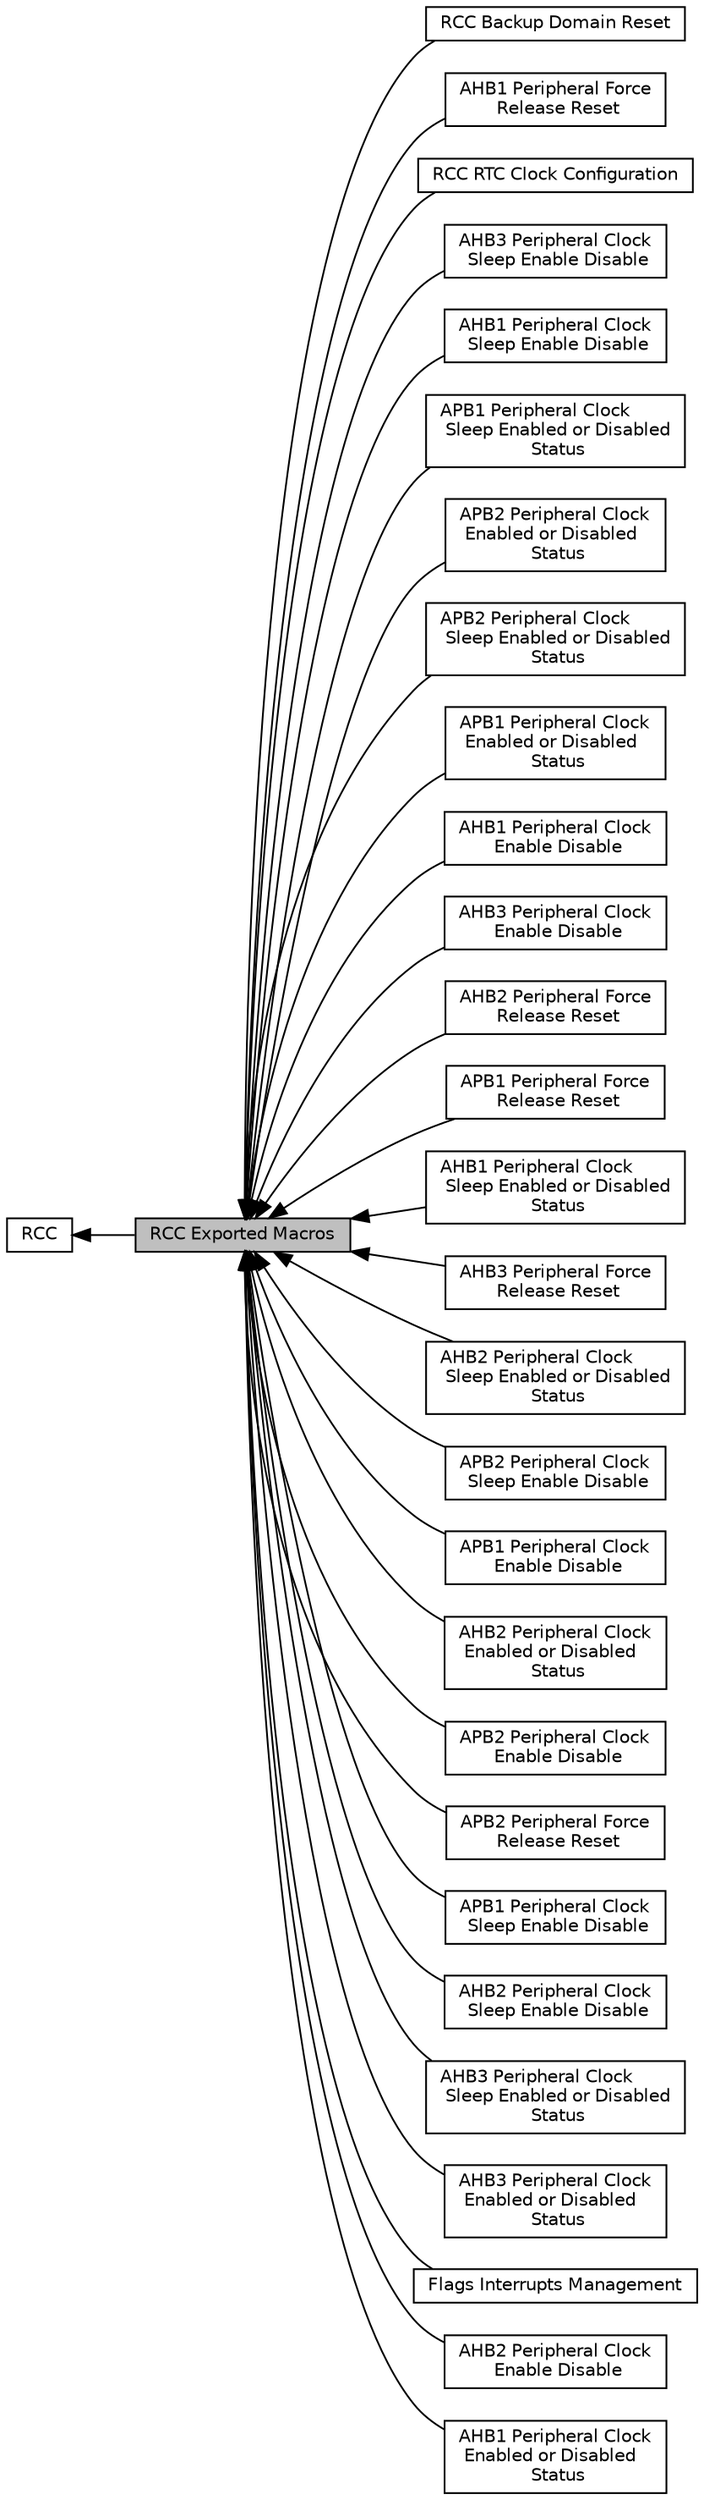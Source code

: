 digraph "RCC Exported Macros"
{
  edge [fontname="Helvetica",fontsize="10",labelfontname="Helvetica",labelfontsize="10"];
  node [fontname="Helvetica",fontsize="10",shape=box];
  rankdir=LR;
  Node28 [label="RCC Backup Domain Reset",height=0.2,width=0.4,color="black", fillcolor="white", style="filled",URL="$group___r_c_c___backup___domain___reset.html",tooltip=" "];
  Node13 [label="AHB1 Peripheral Force\l Release Reset",height=0.2,width=0.4,color="black", fillcolor="white", style="filled",URL="$group___r_c_c___a_h_b1___force___release___reset.html",tooltip="Force or release AHB1 peripheral reset."];
  Node29 [label="RCC RTC Clock Configuration",height=0.2,width=0.4,color="black", fillcolor="white", style="filled",URL="$group___r_c_c___r_t_c___clock___configuration.html",tooltip=" "];
  Node1 [label="RCC Exported Macros",height=0.2,width=0.4,color="black", fillcolor="grey75", style="filled", fontcolor="black",tooltip=" "];
  Node20 [label="AHB3 Peripheral Clock\l Sleep Enable Disable",height=0.2,width=0.4,color="black", fillcolor="white", style="filled",URL="$group___r_c_c___a_h_b3___clock___sleep___enable___disable.html",tooltip="Enable or disable the AHB3 peripheral clock during Low Power (Sleep) mode."];
  Node18 [label="AHB1 Peripheral Clock\l Sleep Enable Disable",height=0.2,width=0.4,color="black", fillcolor="white", style="filled",URL="$group___r_c_c___a_h_b1___clock___sleep___enable___disable.html",tooltip="Enable or disable the AHB1 peripheral clock during Low Power (Sleep) mode."];
  Node26 [label="APB1 Peripheral Clock\l Sleep Enabled or Disabled\l Status",height=0.2,width=0.4,color="black", fillcolor="white", style="filled",URL="$group___r_c_c___a_p_b1___clock___sleep___enable___disable___status.html",tooltip="Check whether the APB1 peripheral clock during Low Power (Sleep) mode is enabled or not."];
  Node12 [label="APB2 Peripheral Clock\l Enabled or Disabled\l Status",height=0.2,width=0.4,color="black", fillcolor="white", style="filled",URL="$group___r_c_c___a_p_b2___clock___enable___disable___status.html",tooltip="Check whether the APB2 peripheral clock is enabled or not."];
  Node27 [label="APB2 Peripheral Clock\l Sleep Enabled or Disabled\l Status",height=0.2,width=0.4,color="black", fillcolor="white", style="filled",URL="$group___r_c_c___a_p_b2___clock___sleep___enable___disable___status.html",tooltip="Check whether the APB2 peripheral clock during Low Power (Sleep) mode is enabled or not."];
  Node11 [label="APB1 Peripheral Clock\l Enabled or Disabled\l Status",height=0.2,width=0.4,color="black", fillcolor="white", style="filled",URL="$group___r_c_c___a_p_b1___clock___enable___disable___status.html",tooltip="Check whether the APB1 peripheral clock is enabled or not."];
  Node3 [label="AHB1 Peripheral Clock\l Enable Disable",height=0.2,width=0.4,color="black", fillcolor="white", style="filled",URL="$group___r_c_c___a_h_b1___peripheral___clock___enable___disable.html",tooltip="Enable or disable the AHB1 peripheral clock."];
  Node5 [label="AHB3 Peripheral Clock\l Enable Disable",height=0.2,width=0.4,color="black", fillcolor="white", style="filled",URL="$group___r_c_c___a_h_b3___clock___enable___disable.html",tooltip="Enable or disable the AHB3 peripheral clock."];
  Node14 [label="AHB2 Peripheral Force\l Release Reset",height=0.2,width=0.4,color="black", fillcolor="white", style="filled",URL="$group___r_c_c___a_h_b2___force___release___reset.html",tooltip="Force or release AHB2 peripheral reset."];
  Node16 [label="APB1 Peripheral Force\l Release Reset",height=0.2,width=0.4,color="black", fillcolor="white", style="filled",URL="$group___r_c_c___a_p_b1___force___release___reset.html",tooltip="Force or release APB1 peripheral reset."];
  Node23 [label="AHB1 Peripheral Clock\l Sleep Enabled or Disabled\l Status",height=0.2,width=0.4,color="black", fillcolor="white", style="filled",URL="$group___r_c_c___a_h_b1___clock___sleep___enable___disable___status.html",tooltip="Check whether the AHB1 peripheral clock during Low Power (Sleep) mode is enabled or not."];
  Node15 [label="AHB3 Peripheral Force\l Release Reset",height=0.2,width=0.4,color="black", fillcolor="white", style="filled",URL="$group___r_c_c___a_h_b3___force___release___reset.html",tooltip="Force or release AHB3 peripheral reset."];
  Node24 [label="AHB2 Peripheral Clock\l Sleep Enabled or Disabled\l Status",height=0.2,width=0.4,color="black", fillcolor="white", style="filled",URL="$group___r_c_c___a_h_b2___clock___sleep___enable___disable___status.html",tooltip="Check whether the AHB2 peripheral clock during Low Power (Sleep) mode is enabled or not."];
  Node22 [label="APB2 Peripheral Clock\l Sleep Enable Disable",height=0.2,width=0.4,color="black", fillcolor="white", style="filled",URL="$group___r_c_c___a_p_b2___clock___sleep___enable___disable.html",tooltip="Enable or disable the APB2 peripheral clock during Low Power (Sleep) mode."];
  Node6 [label="APB1 Peripheral Clock\l Enable Disable",height=0.2,width=0.4,color="black", fillcolor="white", style="filled",URL="$group___r_c_c___a_p_b1___clock___enable___disable.html",tooltip="Enable or disable the APB1 peripheral clock."];
  Node9 [label="AHB2 Peripheral Clock\l Enabled or Disabled\l Status",height=0.2,width=0.4,color="black", fillcolor="white", style="filled",URL="$group___r_c_c___a_h_b2___clock___enable___disable___status.html",tooltip="Check whether the AHB2 peripheral clock is enabled or not."];
  Node7 [label="APB2 Peripheral Clock\l Enable Disable",height=0.2,width=0.4,color="black", fillcolor="white", style="filled",URL="$group___r_c_c___a_p_b2___clock___enable___disable.html",tooltip="Enable or disable the APB2 peripheral clock."];
  Node17 [label="APB2 Peripheral Force\l Release Reset",height=0.2,width=0.4,color="black", fillcolor="white", style="filled",URL="$group___r_c_c___a_p_b2___force___release___reset.html",tooltip="Force or release APB2 peripheral reset."];
  Node21 [label="APB1 Peripheral Clock\l Sleep Enable Disable",height=0.2,width=0.4,color="black", fillcolor="white", style="filled",URL="$group___r_c_c___a_p_b1___clock___sleep___enable___disable.html",tooltip="Enable or disable the APB1 peripheral clock during Low Power (Sleep) mode."];
  Node19 [label="AHB2 Peripheral Clock\l Sleep Enable Disable",height=0.2,width=0.4,color="black", fillcolor="white", style="filled",URL="$group___r_c_c___a_h_b2___clock___sleep___enable___disable.html",tooltip="Enable or disable the AHB2 peripheral clock during Low Power (Sleep) mode."];
  Node25 [label="AHB3 Peripheral Clock\l Sleep Enabled or Disabled\l Status",height=0.2,width=0.4,color="black", fillcolor="white", style="filled",URL="$group___r_c_c___a_h_b3___clock___sleep___enable___disable___status.html",tooltip="Check whether the AHB3 peripheral clock during Low Power (Sleep) mode is enabled or not."];
  Node10 [label="AHB3 Peripheral Clock\l Enabled or Disabled\l Status",height=0.2,width=0.4,color="black", fillcolor="white", style="filled",URL="$group___r_c_c___a_h_b3___clock___enable___disable___status.html",tooltip="Check whether the AHB3 peripheral clock is enabled or not."];
  Node30 [label="Flags Interrupts Management",height=0.2,width=0.4,color="black", fillcolor="white", style="filled",URL="$group___r_c_c___flags___interrupts___management.html",tooltip="macros to manage the specified RCC Flags and interrupts."];
  Node2 [label="RCC",height=0.2,width=0.4,color="black", fillcolor="white", style="filled",URL="$group___r_c_c.html",tooltip="RCC HAL module driver."];
  Node4 [label="AHB2 Peripheral Clock\l Enable Disable",height=0.2,width=0.4,color="black", fillcolor="white", style="filled",URL="$group___r_c_c___a_h_b2___peripheral___clock___enable___disable.html",tooltip="Enable or disable the AHB2 peripheral clock."];
  Node8 [label="AHB1 Peripheral Clock\l Enabled or Disabled\l Status",height=0.2,width=0.4,color="black", fillcolor="white", style="filled",URL="$group___r_c_c___a_h_b1___peripheral___clock___enable___disable___status.html",tooltip="Check whether the AHB1 peripheral clock is enabled or not."];
  Node2->Node1 [shape=plaintext, dir="back", style="solid"];
  Node1->Node3 [shape=plaintext, dir="back", style="solid"];
  Node1->Node4 [shape=plaintext, dir="back", style="solid"];
  Node1->Node5 [shape=plaintext, dir="back", style="solid"];
  Node1->Node6 [shape=plaintext, dir="back", style="solid"];
  Node1->Node7 [shape=plaintext, dir="back", style="solid"];
  Node1->Node8 [shape=plaintext, dir="back", style="solid"];
  Node1->Node9 [shape=plaintext, dir="back", style="solid"];
  Node1->Node10 [shape=plaintext, dir="back", style="solid"];
  Node1->Node11 [shape=plaintext, dir="back", style="solid"];
  Node1->Node12 [shape=plaintext, dir="back", style="solid"];
  Node1->Node13 [shape=plaintext, dir="back", style="solid"];
  Node1->Node14 [shape=plaintext, dir="back", style="solid"];
  Node1->Node15 [shape=plaintext, dir="back", style="solid"];
  Node1->Node16 [shape=plaintext, dir="back", style="solid"];
  Node1->Node17 [shape=plaintext, dir="back", style="solid"];
  Node1->Node18 [shape=plaintext, dir="back", style="solid"];
  Node1->Node19 [shape=plaintext, dir="back", style="solid"];
  Node1->Node20 [shape=plaintext, dir="back", style="solid"];
  Node1->Node21 [shape=plaintext, dir="back", style="solid"];
  Node1->Node22 [shape=plaintext, dir="back", style="solid"];
  Node1->Node23 [shape=plaintext, dir="back", style="solid"];
  Node1->Node24 [shape=plaintext, dir="back", style="solid"];
  Node1->Node25 [shape=plaintext, dir="back", style="solid"];
  Node1->Node26 [shape=plaintext, dir="back", style="solid"];
  Node1->Node27 [shape=plaintext, dir="back", style="solid"];
  Node1->Node28 [shape=plaintext, dir="back", style="solid"];
  Node1->Node29 [shape=plaintext, dir="back", style="solid"];
  Node1->Node30 [shape=plaintext, dir="back", style="solid"];
}
